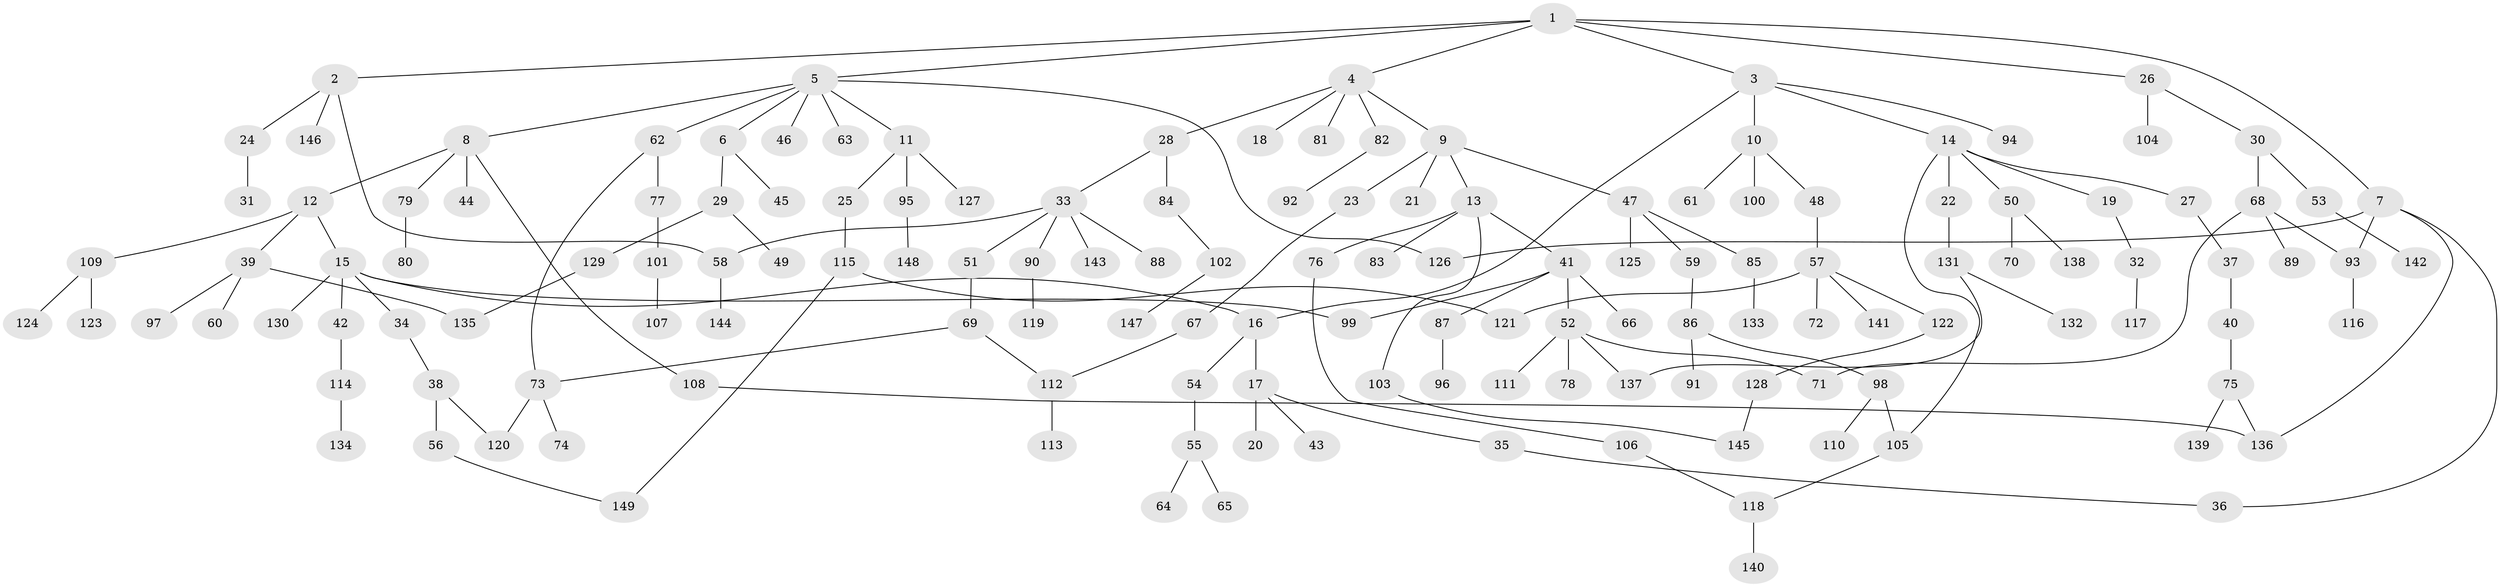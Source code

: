 // Generated by graph-tools (version 1.1) at 2025/13/03/09/25 04:13:23]
// undirected, 149 vertices, 167 edges
graph export_dot {
graph [start="1"]
  node [color=gray90,style=filled];
  1;
  2;
  3;
  4;
  5;
  6;
  7;
  8;
  9;
  10;
  11;
  12;
  13;
  14;
  15;
  16;
  17;
  18;
  19;
  20;
  21;
  22;
  23;
  24;
  25;
  26;
  27;
  28;
  29;
  30;
  31;
  32;
  33;
  34;
  35;
  36;
  37;
  38;
  39;
  40;
  41;
  42;
  43;
  44;
  45;
  46;
  47;
  48;
  49;
  50;
  51;
  52;
  53;
  54;
  55;
  56;
  57;
  58;
  59;
  60;
  61;
  62;
  63;
  64;
  65;
  66;
  67;
  68;
  69;
  70;
  71;
  72;
  73;
  74;
  75;
  76;
  77;
  78;
  79;
  80;
  81;
  82;
  83;
  84;
  85;
  86;
  87;
  88;
  89;
  90;
  91;
  92;
  93;
  94;
  95;
  96;
  97;
  98;
  99;
  100;
  101;
  102;
  103;
  104;
  105;
  106;
  107;
  108;
  109;
  110;
  111;
  112;
  113;
  114;
  115;
  116;
  117;
  118;
  119;
  120;
  121;
  122;
  123;
  124;
  125;
  126;
  127;
  128;
  129;
  130;
  131;
  132;
  133;
  134;
  135;
  136;
  137;
  138;
  139;
  140;
  141;
  142;
  143;
  144;
  145;
  146;
  147;
  148;
  149;
  1 -- 2;
  1 -- 3;
  1 -- 4;
  1 -- 5;
  1 -- 7;
  1 -- 26;
  2 -- 24;
  2 -- 146;
  2 -- 58;
  3 -- 10;
  3 -- 14;
  3 -- 16;
  3 -- 94;
  4 -- 9;
  4 -- 18;
  4 -- 28;
  4 -- 81;
  4 -- 82;
  5 -- 6;
  5 -- 8;
  5 -- 11;
  5 -- 46;
  5 -- 62;
  5 -- 63;
  5 -- 126;
  6 -- 29;
  6 -- 45;
  7 -- 36;
  7 -- 93;
  7 -- 136;
  7 -- 126;
  8 -- 12;
  8 -- 44;
  8 -- 79;
  8 -- 108;
  9 -- 13;
  9 -- 21;
  9 -- 23;
  9 -- 47;
  10 -- 48;
  10 -- 61;
  10 -- 100;
  11 -- 25;
  11 -- 95;
  11 -- 127;
  12 -- 15;
  12 -- 39;
  12 -- 109;
  13 -- 41;
  13 -- 76;
  13 -- 83;
  13 -- 103;
  14 -- 19;
  14 -- 22;
  14 -- 27;
  14 -- 50;
  14 -- 105;
  15 -- 34;
  15 -- 42;
  15 -- 130;
  15 -- 16;
  15 -- 99;
  16 -- 17;
  16 -- 54;
  17 -- 20;
  17 -- 35;
  17 -- 43;
  19 -- 32;
  22 -- 131;
  23 -- 67;
  24 -- 31;
  25 -- 115;
  26 -- 30;
  26 -- 104;
  27 -- 37;
  28 -- 33;
  28 -- 84;
  29 -- 49;
  29 -- 129;
  30 -- 53;
  30 -- 68;
  32 -- 117;
  33 -- 51;
  33 -- 58;
  33 -- 88;
  33 -- 90;
  33 -- 143;
  34 -- 38;
  35 -- 36;
  37 -- 40;
  38 -- 56;
  38 -- 120;
  39 -- 60;
  39 -- 97;
  39 -- 135;
  40 -- 75;
  41 -- 52;
  41 -- 66;
  41 -- 87;
  41 -- 99;
  42 -- 114;
  47 -- 59;
  47 -- 85;
  47 -- 125;
  48 -- 57;
  50 -- 70;
  50 -- 138;
  51 -- 69;
  52 -- 78;
  52 -- 111;
  52 -- 137;
  52 -- 71;
  53 -- 142;
  54 -- 55;
  55 -- 64;
  55 -- 65;
  56 -- 149;
  57 -- 72;
  57 -- 122;
  57 -- 141;
  57 -- 121;
  58 -- 144;
  59 -- 86;
  62 -- 73;
  62 -- 77;
  67 -- 112;
  68 -- 71;
  68 -- 89;
  68 -- 93;
  69 -- 112;
  69 -- 73;
  73 -- 74;
  73 -- 120;
  75 -- 139;
  75 -- 136;
  76 -- 106;
  77 -- 101;
  79 -- 80;
  82 -- 92;
  84 -- 102;
  85 -- 133;
  86 -- 91;
  86 -- 98;
  87 -- 96;
  90 -- 119;
  93 -- 116;
  95 -- 148;
  98 -- 110;
  98 -- 105;
  101 -- 107;
  102 -- 147;
  103 -- 145;
  105 -- 118;
  106 -- 118;
  108 -- 136;
  109 -- 123;
  109 -- 124;
  112 -- 113;
  114 -- 134;
  115 -- 121;
  115 -- 149;
  118 -- 140;
  122 -- 128;
  128 -- 145;
  129 -- 135;
  131 -- 132;
  131 -- 137;
}
